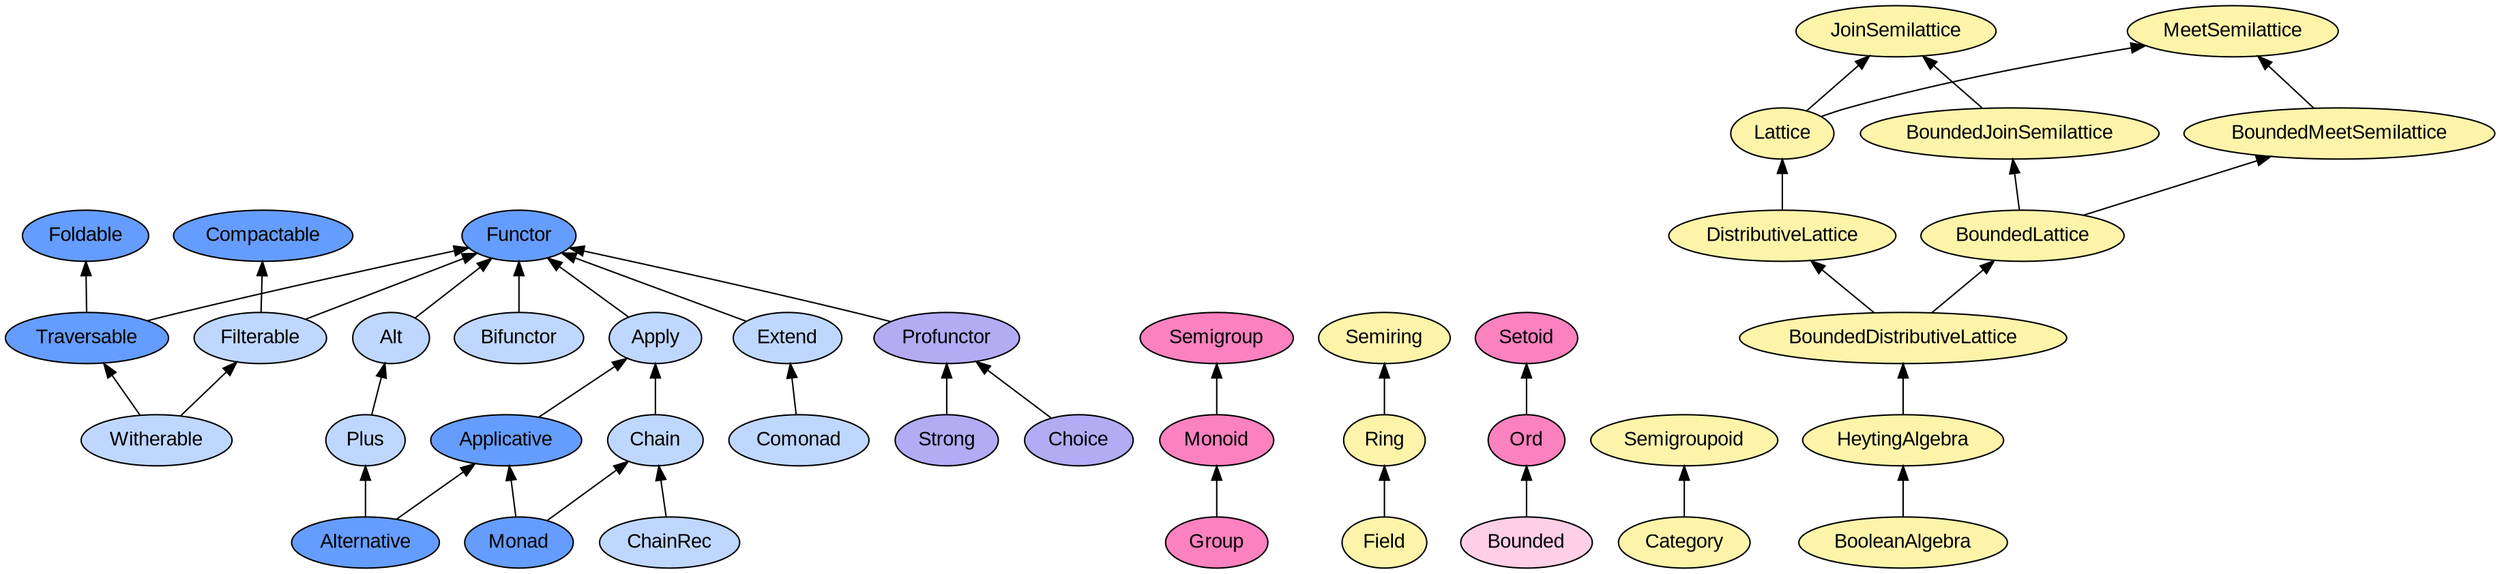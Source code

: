 digraph G {
  rankdir=BT;
  node [fontname="arial"];

  node [style=filled,color=black,fillcolor="#B3ABF4"];
  "Choice" [URL="./modules/Choice.ts.html"];
  "Profunctor" [URL="./modules/Profunctor.ts.html"];
  "Strong" [URL="./modules/Strong.ts.html"];

  "Strong" -> "Profunctor"
  "Choice" -> "Profunctor"

  node [style=filled,color=black,fillcolor="#FC81BF"];
  "Group" [URL="./modules/Group.ts.html"];
  "Monoid" [URL="./modules/Monoid.ts.html"];
  "Semigroup" [URL="./modules/Semigroup.ts.html"];

  "Group" -> "Monoid"
  "Monoid" -> "Semigroup"

  node [style=filled,color=black,fillcolor="#FDF4AA"];
  "Field" [URL="./modules/Field.ts.html"];
  "Ring" [URL="./modules/Ring.ts.html"];
  "Semiring" [URL="./modules/Semiring.ts.html"];

  "Field" -> "Ring" -> "Semiring"

  node [style=filled,color=black,fillcolor="#FC81BF"];
  "Ord" [URL="./modules/Ord.ts.html"];
  "Setoid" [URL="./modules/Setoid.ts.html"];

  node [style=filled,color=black,fillcolor="#FECFE6"];
  "Bounded" [URL="./modules/Bounded.ts.html"];

  "Bounded" -> "Ord" -> "Setoid"

  node [style=filled,color=black,fillcolor="#FDF4AA"];
  "Category" [URL="./modules/Category.ts.html"];
  "Semigroupoid" [URL="./modules/Semigroupoid.ts.html"];

  "Category" -> "Semigroupoid"

  node [style=filled,color=black,fillcolor="#659DFE"];
  "Alternative" [URL="./modules/Alternative.ts.html"];
  "Applicative" [URL="./modules/Applicative.ts.html"];
  "Compactable" [URL="./modules/Compactable.ts.html"];
  "Foldable" [URL="./modules/Foldable.ts.html"];
  "Functor" [URL="./modules/Functor.ts.html"];
  "Monad" [URL="./modules/Monad.ts.html"];
  "Traversable" [URL="./modules/Traversable.ts.html"];

  node [style=filled,color=black,fillcolor="#BFD7FF"];
  "Alt" [URL="./modules/Alt.ts.html"];
  "Apply" [URL="./modules/Apply.ts.html"];
  "Bifunctor" [URL="./modules/Bifunctor.ts.html"];
  "Chain" [URL="./modules/Chain.ts.html"];
  "ChainRec" [URL="./modules/ChainRec.ts.html"];
  "Comonad" [URL="./modules/Comonad.ts.html"];
  "Compactable" [URL="./modules/Compactable.ts.html"];
  "Extend" [URL="./modules/Extend.ts.html"];
  "Filterable" [URL="./modules/Filterable.ts.html"];
  "Plus" [URL="./modules/Plus.ts.html"];
  "Profunctor" [URL="./modules/Profunctor.ts.html"];
  "Witherable" [URL="./modules/Witherable.ts.html"];

  "Profunctor" -> "Functor"
  "Alt" -> "Functor"
  "Bifunctor" -> "Functor"
  "Alternative" -> "Applicative"
  "Alternative" -> "Plus" -> "Alt"
  "Monad" -> "Applicative" -> "Apply" -> "Functor"
  "Monad" -> "Chain" -> "Apply"
  "ChainRec" -> "Chain"
  "Comonad" -> "Extend" -> "Functor"
  "Traversable" -> "Foldable"
  "Traversable" -> "Functor"
  "Filterable" -> "Functor"
  "Filterable" -> "Compactable"
  "Witherable" -> "Traversable"
  "Witherable" -> "Filterable"

  node [style=filled,color=black,fillcolor="#FDF4AA"];
  "BooleanAlgebra" [URL="./modules/BooleanAlgebra.ts.html"];
  "BoundedDistributiveLattice" [URL="./modules/BoundedDistributiveLattice.ts.html"];
  "BoundedJoinSemilattice" [URL="./modules/BoundedJoinSemilattice.ts.html"];
  "BoundedLattice" [URL="./modules/BoundedLattice.ts.html"];
  "BoundedMeetSemilattice" [URL="./modules/BoundedMeetSemilattice.ts.html"];
  "DistributiveLattice" [URL="./modules/DistributiveLattice.ts.html"];
  "HeytingAlgebra" [URL="./modules/HeytingAlgebra.ts.html"];
  "JoinSemilattice" [URL="./modules/JoinSemilattice.ts.html"];
  "Lattice" [URL="./modules/Lattice.ts.html"];
  "MeetSemilattice" [URL="./modules/MeetSemilattice.ts.html"];

  "BooleanAlgebra" -> "HeytingAlgebra" -> "BoundedDistributiveLattice" -> "BoundedLattice" -> "BoundedJoinSemilattice"
  "BoundedDistributiveLattice" -> "DistributiveLattice" -> "Lattice" -> "JoinSemilattice"
  "Lattice" -> "MeetSemilattice"
  "BoundedJoinSemilattice" -> "JoinSemilattice"
  "BoundedLattice" -> "BoundedMeetSemilattice" -> "MeetSemilattice"
}
